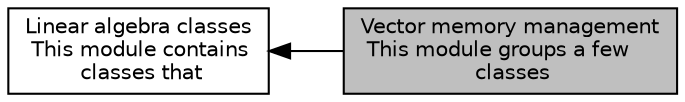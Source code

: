 digraph "Vector memory management This module groups a few classes"
{
  edge [fontname="Helvetica",fontsize="10",labelfontname="Helvetica",labelfontsize="10"];
  node [fontname="Helvetica",fontsize="10",shape=box];
  rankdir=LR;
  Node1 [label="Vector memory management\l This module groups a few\l classes",height=0.2,width=0.4,color="black", fillcolor="grey75", style="filled", fontcolor="black",tooltip="that are used to avoid allocating and deallocating vectors over and over in iterative procedures...."];
  Node2 [label="Linear algebra classes\l This module contains\l classes that",height=0.2,width=0.4,color="black", fillcolor="white", style="filled",URL="$group__LAC.html",tooltip="involve linear algebra, i.e., those associated with matrices, vectors, and the solution of linear sys..."];
  Node2->Node1 [shape=plaintext, dir="back", style="solid"];
}
